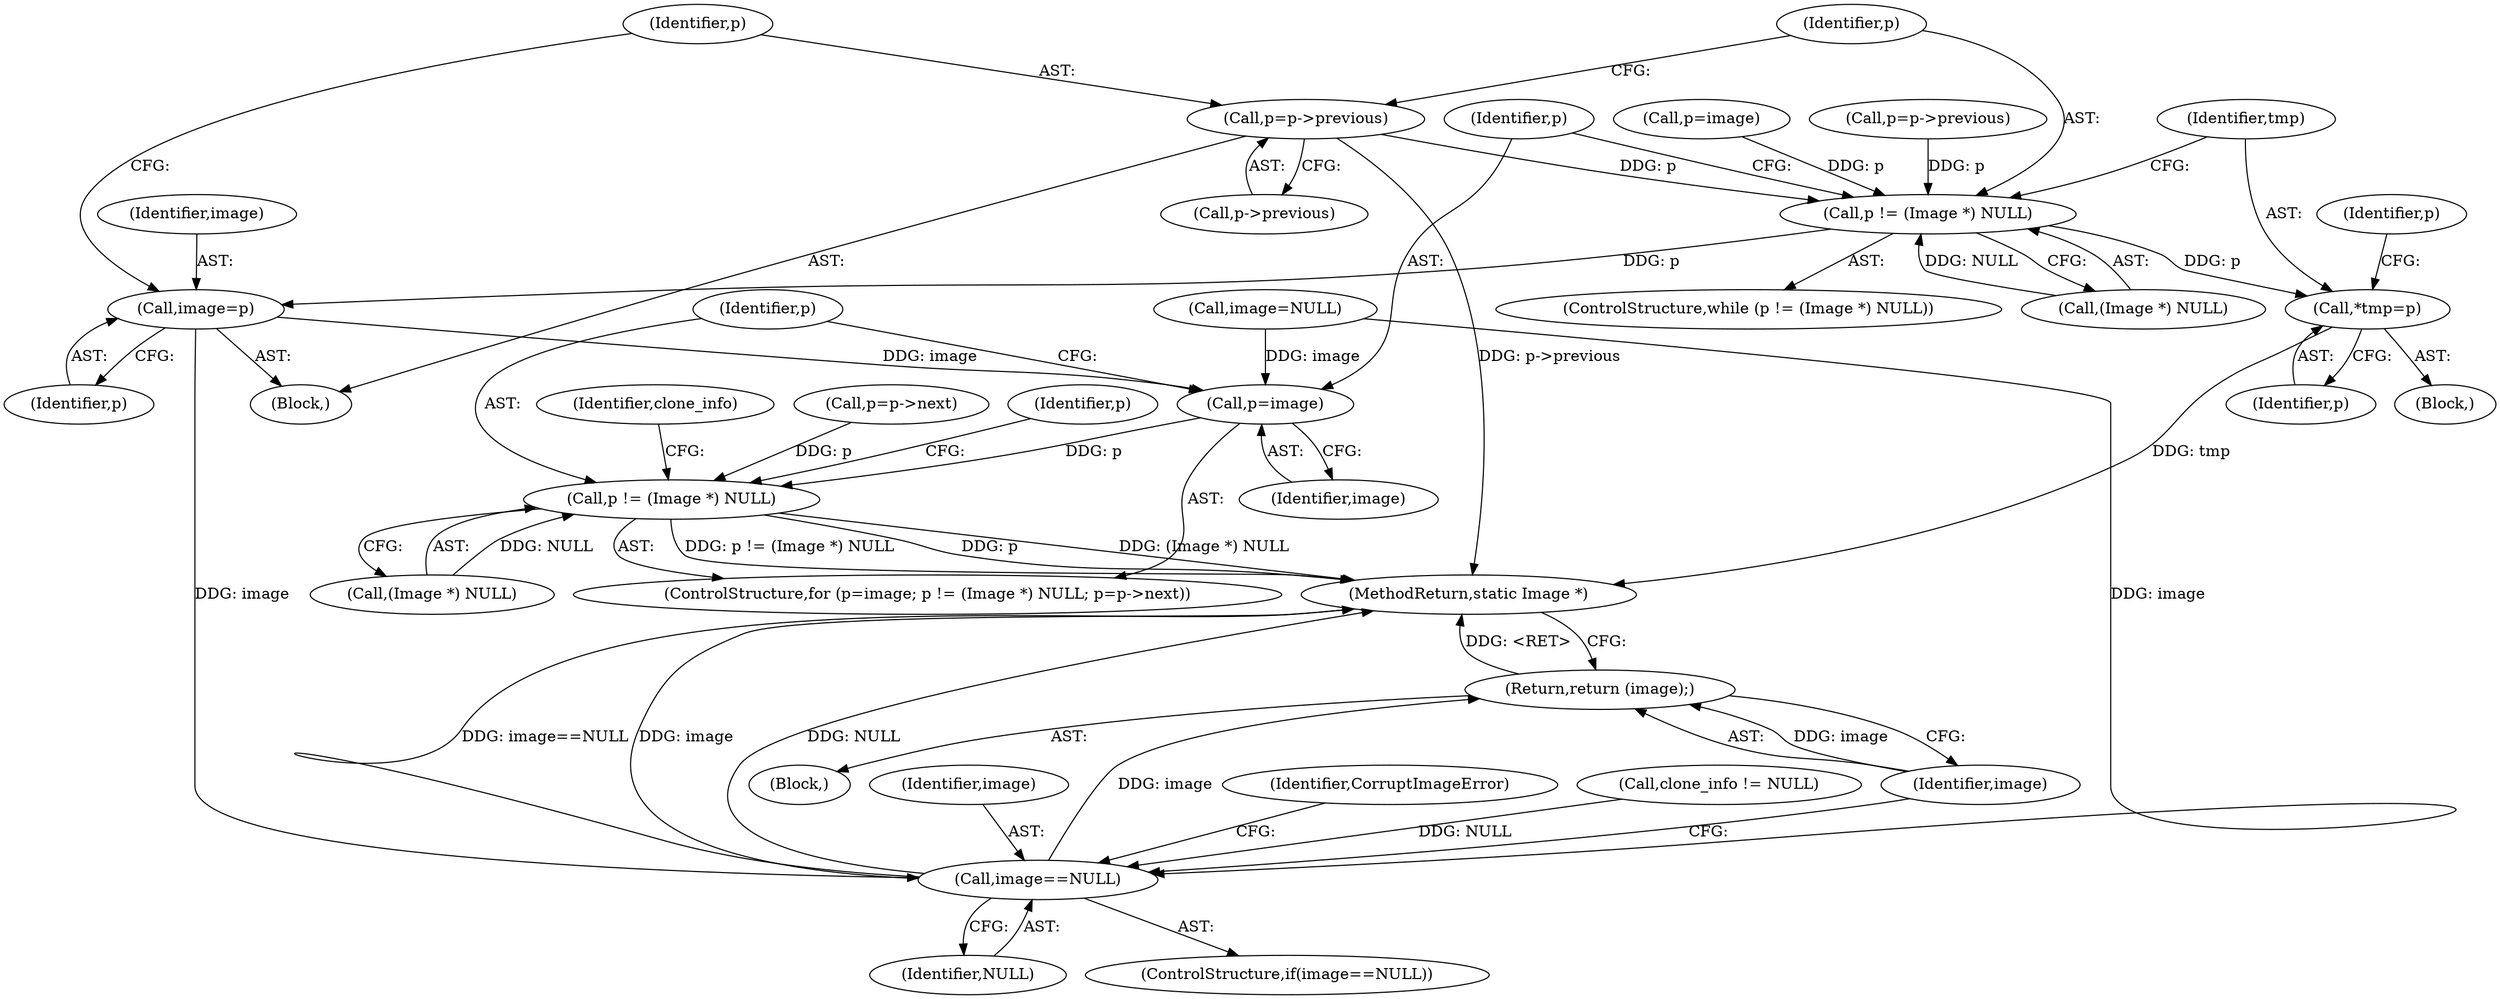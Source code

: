 digraph "0_ImageMagick_8985ed08f01d465ee65ab5a106186b3868b6f601@pointer" {
"1001797" [label="(Call,p=p->previous)"];
"1001761" [label="(Call,p != (Image *) NULL)"];
"1001768" [label="(Call,*tmp=p)"];
"1001794" [label="(Call,image=p)"];
"1001803" [label="(Call,p=image)"];
"1001806" [label="(Call,p != (Image *) NULL)"];
"1001861" [label="(Call,image==NULL)"];
"1001867" [label="(Return,return (image);)"];
"1001760" [label="(ControlStructure,while (p != (Image *) NULL))"];
"1001796" [label="(Identifier,p)"];
"1001803" [label="(Call,p=image)"];
"1001804" [label="(Identifier,p)"];
"1001862" [label="(Identifier,image)"];
"1001794" [label="(Call,image=p)"];
"1001795" [label="(Identifier,image)"];
"1001761" [label="(Call,p != (Image *) NULL)"];
"1001757" [label="(Call,image=NULL)"];
"1001861" [label="(Call,image==NULL)"];
"1001798" [label="(Identifier,p)"];
"1001807" [label="(Identifier,p)"];
"1001775" [label="(Identifier,p)"];
"1001793" [label="(Block,)"];
"1001763" [label="(Call,(Image *) NULL)"];
"1001768" [label="(Call,*tmp=p)"];
"1001805" [label="(Identifier,image)"];
"1001808" [label="(Call,(Image *) NULL)"];
"1001799" [label="(Call,p->previous)"];
"1001824" [label="(Identifier,clone_info)"];
"1001869" [label="(MethodReturn,static Image *)"];
"1001806" [label="(Call,p != (Image *) NULL)"];
"1001865" [label="(Identifier,CorruptImageError)"];
"1001762" [label="(Identifier,p)"];
"1001811" [label="(Call,p=p->next)"];
"1001766" [label="(Block,)"];
"1000158" [label="(Block,)"];
"1001770" [label="(Identifier,p)"];
"1001802" [label="(ControlStructure,for (p=image; p != (Image *) NULL; p=p->next))"];
"1001797" [label="(Call,p=p->previous)"];
"1001823" [label="(Call,clone_info != NULL)"];
"1001769" [label="(Identifier,tmp)"];
"1001818" [label="(Identifier,p)"];
"1001863" [label="(Identifier,NULL)"];
"1001867" [label="(Return,return (image);)"];
"1001754" [label="(Call,p=image)"];
"1001868" [label="(Identifier,image)"];
"1001784" [label="(Call,p=p->previous)"];
"1001860" [label="(ControlStructure,if(image==NULL))"];
"1001797" -> "1001793"  [label="AST: "];
"1001797" -> "1001799"  [label="CFG: "];
"1001798" -> "1001797"  [label="AST: "];
"1001799" -> "1001797"  [label="AST: "];
"1001762" -> "1001797"  [label="CFG: "];
"1001797" -> "1001869"  [label="DDG: p->previous"];
"1001797" -> "1001761"  [label="DDG: p"];
"1001761" -> "1001760"  [label="AST: "];
"1001761" -> "1001763"  [label="CFG: "];
"1001762" -> "1001761"  [label="AST: "];
"1001763" -> "1001761"  [label="AST: "];
"1001769" -> "1001761"  [label="CFG: "];
"1001804" -> "1001761"  [label="CFG: "];
"1001754" -> "1001761"  [label="DDG: p"];
"1001784" -> "1001761"  [label="DDG: p"];
"1001763" -> "1001761"  [label="DDG: NULL"];
"1001761" -> "1001768"  [label="DDG: p"];
"1001761" -> "1001794"  [label="DDG: p"];
"1001768" -> "1001766"  [label="AST: "];
"1001768" -> "1001770"  [label="CFG: "];
"1001769" -> "1001768"  [label="AST: "];
"1001770" -> "1001768"  [label="AST: "];
"1001775" -> "1001768"  [label="CFG: "];
"1001768" -> "1001869"  [label="DDG: tmp"];
"1001794" -> "1001793"  [label="AST: "];
"1001794" -> "1001796"  [label="CFG: "];
"1001795" -> "1001794"  [label="AST: "];
"1001796" -> "1001794"  [label="AST: "];
"1001798" -> "1001794"  [label="CFG: "];
"1001794" -> "1001803"  [label="DDG: image"];
"1001794" -> "1001861"  [label="DDG: image"];
"1001803" -> "1001802"  [label="AST: "];
"1001803" -> "1001805"  [label="CFG: "];
"1001804" -> "1001803"  [label="AST: "];
"1001805" -> "1001803"  [label="AST: "];
"1001807" -> "1001803"  [label="CFG: "];
"1001757" -> "1001803"  [label="DDG: image"];
"1001803" -> "1001806"  [label="DDG: p"];
"1001806" -> "1001802"  [label="AST: "];
"1001806" -> "1001808"  [label="CFG: "];
"1001807" -> "1001806"  [label="AST: "];
"1001808" -> "1001806"  [label="AST: "];
"1001818" -> "1001806"  [label="CFG: "];
"1001824" -> "1001806"  [label="CFG: "];
"1001806" -> "1001869"  [label="DDG: (Image *) NULL"];
"1001806" -> "1001869"  [label="DDG: p != (Image *) NULL"];
"1001806" -> "1001869"  [label="DDG: p"];
"1001811" -> "1001806"  [label="DDG: p"];
"1001808" -> "1001806"  [label="DDG: NULL"];
"1001861" -> "1001860"  [label="AST: "];
"1001861" -> "1001863"  [label="CFG: "];
"1001862" -> "1001861"  [label="AST: "];
"1001863" -> "1001861"  [label="AST: "];
"1001865" -> "1001861"  [label="CFG: "];
"1001868" -> "1001861"  [label="CFG: "];
"1001861" -> "1001869"  [label="DDG: image"];
"1001861" -> "1001869"  [label="DDG: NULL"];
"1001861" -> "1001869"  [label="DDG: image==NULL"];
"1001757" -> "1001861"  [label="DDG: image"];
"1001823" -> "1001861"  [label="DDG: NULL"];
"1001861" -> "1001867"  [label="DDG: image"];
"1001867" -> "1000158"  [label="AST: "];
"1001867" -> "1001868"  [label="CFG: "];
"1001868" -> "1001867"  [label="AST: "];
"1001869" -> "1001867"  [label="CFG: "];
"1001867" -> "1001869"  [label="DDG: <RET>"];
"1001868" -> "1001867"  [label="DDG: image"];
}
